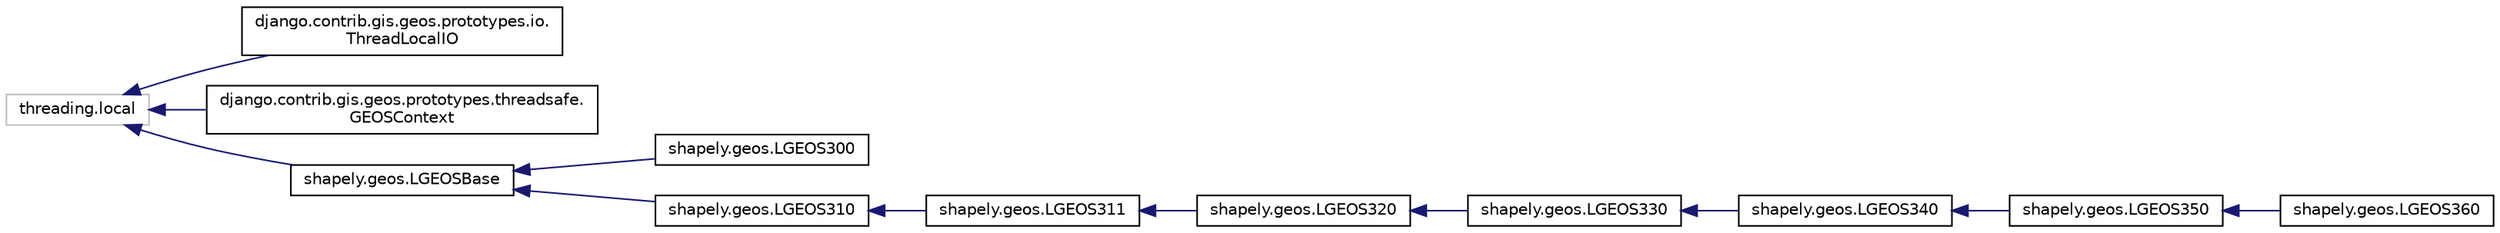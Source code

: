 digraph "Graphical Class Hierarchy"
{
 // LATEX_PDF_SIZE
  edge [fontname="Helvetica",fontsize="10",labelfontname="Helvetica",labelfontsize="10"];
  node [fontname="Helvetica",fontsize="10",shape=record];
  rankdir="LR";
  Node1964 [label="threading.local",height=0.2,width=0.4,color="grey75", fillcolor="white", style="filled",tooltip=" "];
  Node1964 -> Node0 [dir="back",color="midnightblue",fontsize="10",style="solid",fontname="Helvetica"];
  Node0 [label="django.contrib.gis.geos.prototypes.io.\lThreadLocalIO",height=0.2,width=0.4,color="black", fillcolor="white", style="filled",URL="$classdjango_1_1contrib_1_1gis_1_1geos_1_1prototypes_1_1io_1_1_thread_local_i_o.html",tooltip=" "];
  Node1964 -> Node1966 [dir="back",color="midnightblue",fontsize="10",style="solid",fontname="Helvetica"];
  Node1966 [label="django.contrib.gis.geos.prototypes.threadsafe.\lGEOSContext",height=0.2,width=0.4,color="black", fillcolor="white", style="filled",URL="$classdjango_1_1contrib_1_1gis_1_1geos_1_1prototypes_1_1threadsafe_1_1_g_e_o_s_context.html",tooltip=" "];
  Node1964 -> Node1967 [dir="back",color="midnightblue",fontsize="10",style="solid",fontname="Helvetica"];
  Node1967 [label="shapely.geos.LGEOSBase",height=0.2,width=0.4,color="black", fillcolor="white", style="filled",URL="$classshapely_1_1geos_1_1_l_g_e_o_s_base.html",tooltip=" "];
  Node1967 -> Node1968 [dir="back",color="midnightblue",fontsize="10",style="solid",fontname="Helvetica"];
  Node1968 [label="shapely.geos.LGEOS300",height=0.2,width=0.4,color="black", fillcolor="white", style="filled",URL="$classshapely_1_1geos_1_1_l_g_e_o_s300.html",tooltip=" "];
  Node1967 -> Node1969 [dir="back",color="midnightblue",fontsize="10",style="solid",fontname="Helvetica"];
  Node1969 [label="shapely.geos.LGEOS310",height=0.2,width=0.4,color="black", fillcolor="white", style="filled",URL="$classshapely_1_1geos_1_1_l_g_e_o_s310.html",tooltip=" "];
  Node1969 -> Node1970 [dir="back",color="midnightblue",fontsize="10",style="solid",fontname="Helvetica"];
  Node1970 [label="shapely.geos.LGEOS311",height=0.2,width=0.4,color="black", fillcolor="white", style="filled",URL="$classshapely_1_1geos_1_1_l_g_e_o_s311.html",tooltip=" "];
  Node1970 -> Node1971 [dir="back",color="midnightblue",fontsize="10",style="solid",fontname="Helvetica"];
  Node1971 [label="shapely.geos.LGEOS320",height=0.2,width=0.4,color="black", fillcolor="white", style="filled",URL="$classshapely_1_1geos_1_1_l_g_e_o_s320.html",tooltip=" "];
  Node1971 -> Node1972 [dir="back",color="midnightblue",fontsize="10",style="solid",fontname="Helvetica"];
  Node1972 [label="shapely.geos.LGEOS330",height=0.2,width=0.4,color="black", fillcolor="white", style="filled",URL="$classshapely_1_1geos_1_1_l_g_e_o_s330.html",tooltip=" "];
  Node1972 -> Node1973 [dir="back",color="midnightblue",fontsize="10",style="solid",fontname="Helvetica"];
  Node1973 [label="shapely.geos.LGEOS340",height=0.2,width=0.4,color="black", fillcolor="white", style="filled",URL="$classshapely_1_1geos_1_1_l_g_e_o_s340.html",tooltip=" "];
  Node1973 -> Node1974 [dir="back",color="midnightblue",fontsize="10",style="solid",fontname="Helvetica"];
  Node1974 [label="shapely.geos.LGEOS350",height=0.2,width=0.4,color="black", fillcolor="white", style="filled",URL="$classshapely_1_1geos_1_1_l_g_e_o_s350.html",tooltip=" "];
  Node1974 -> Node1975 [dir="back",color="midnightblue",fontsize="10",style="solid",fontname="Helvetica"];
  Node1975 [label="shapely.geos.LGEOS360",height=0.2,width=0.4,color="black", fillcolor="white", style="filled",URL="$classshapely_1_1geos_1_1_l_g_e_o_s360.html",tooltip=" "];
}
